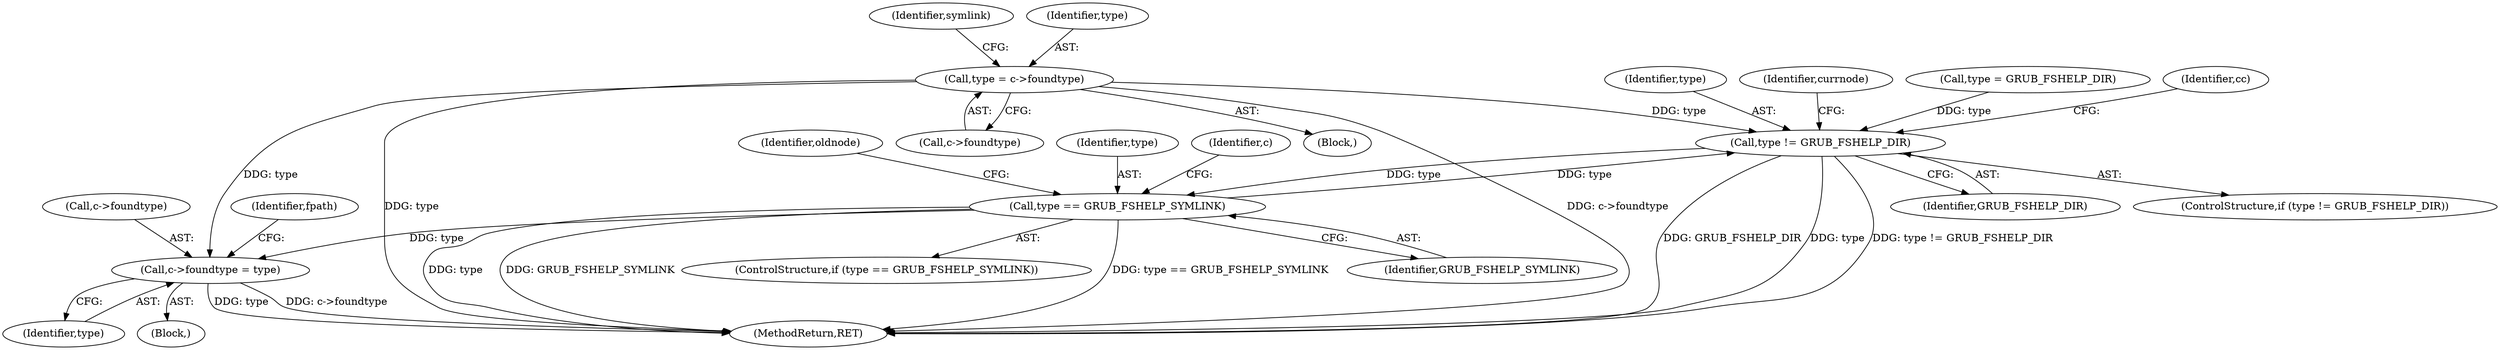 digraph "0_radare2_65000a7fd9eea62359e6d6714f17b94a99a82edd_2@pointer" {
"1000316" [label="(Call,type = c->foundtype)"];
"1000196" [label="(Call,type != GRUB_FSHELP_DIR)"];
"1000252" [label="(Call,type == GRUB_FSHELP_SYMLINK)"];
"1000349" [label="(Call,c->foundtype = type)"];
"1000322" [label="(Identifier,symlink)"];
"1000350" [label="(Call,c->foundtype)"];
"1000334" [label="(Identifier,oldnode)"];
"1000251" [label="(ControlStructure,if (type == GRUB_FSHELP_SYMLINK))"];
"1000255" [label="(Block,)"];
"1000318" [label="(Call,c->foundtype)"];
"1000353" [label="(Identifier,type)"];
"1000367" [label="(MethodReturn,RET)"];
"1000254" [label="(Identifier,GRUB_FSHELP_SYMLINK)"];
"1000253" [label="(Identifier,type)"];
"1000130" [label="(Call,type = GRUB_FSHELP_DIR)"];
"1000211" [label="(Identifier,cc)"];
"1000317" [label="(Identifier,type)"];
"1000355" [label="(Identifier,fpath)"];
"1000349" [label="(Call,c->foundtype = type)"];
"1000197" [label="(Identifier,type)"];
"1000344" [label="(Block,)"];
"1000198" [label="(Identifier,GRUB_FSHELP_DIR)"];
"1000195" [label="(ControlStructure,if (type != GRUB_FSHELP_DIR))"];
"1000196" [label="(Call,type != GRUB_FSHELP_DIR)"];
"1000201" [label="(Identifier,currnode)"];
"1000316" [label="(Call,type = c->foundtype)"];
"1000252" [label="(Call,type == GRUB_FSHELP_SYMLINK)"];
"1000261" [label="(Identifier,c)"];
"1000316" -> "1000255"  [label="AST: "];
"1000316" -> "1000318"  [label="CFG: "];
"1000317" -> "1000316"  [label="AST: "];
"1000318" -> "1000316"  [label="AST: "];
"1000322" -> "1000316"  [label="CFG: "];
"1000316" -> "1000367"  [label="DDG: c->foundtype"];
"1000316" -> "1000367"  [label="DDG: type"];
"1000316" -> "1000196"  [label="DDG: type"];
"1000316" -> "1000349"  [label="DDG: type"];
"1000196" -> "1000195"  [label="AST: "];
"1000196" -> "1000198"  [label="CFG: "];
"1000197" -> "1000196"  [label="AST: "];
"1000198" -> "1000196"  [label="AST: "];
"1000201" -> "1000196"  [label="CFG: "];
"1000211" -> "1000196"  [label="CFG: "];
"1000196" -> "1000367"  [label="DDG: type"];
"1000196" -> "1000367"  [label="DDG: type != GRUB_FSHELP_DIR"];
"1000196" -> "1000367"  [label="DDG: GRUB_FSHELP_DIR"];
"1000252" -> "1000196"  [label="DDG: type"];
"1000130" -> "1000196"  [label="DDG: type"];
"1000196" -> "1000252"  [label="DDG: type"];
"1000252" -> "1000251"  [label="AST: "];
"1000252" -> "1000254"  [label="CFG: "];
"1000253" -> "1000252"  [label="AST: "];
"1000254" -> "1000252"  [label="AST: "];
"1000261" -> "1000252"  [label="CFG: "];
"1000334" -> "1000252"  [label="CFG: "];
"1000252" -> "1000367"  [label="DDG: type"];
"1000252" -> "1000367"  [label="DDG: GRUB_FSHELP_SYMLINK"];
"1000252" -> "1000367"  [label="DDG: type == GRUB_FSHELP_SYMLINK"];
"1000252" -> "1000349"  [label="DDG: type"];
"1000349" -> "1000344"  [label="AST: "];
"1000349" -> "1000353"  [label="CFG: "];
"1000350" -> "1000349"  [label="AST: "];
"1000353" -> "1000349"  [label="AST: "];
"1000355" -> "1000349"  [label="CFG: "];
"1000349" -> "1000367"  [label="DDG: type"];
"1000349" -> "1000367"  [label="DDG: c->foundtype"];
}
